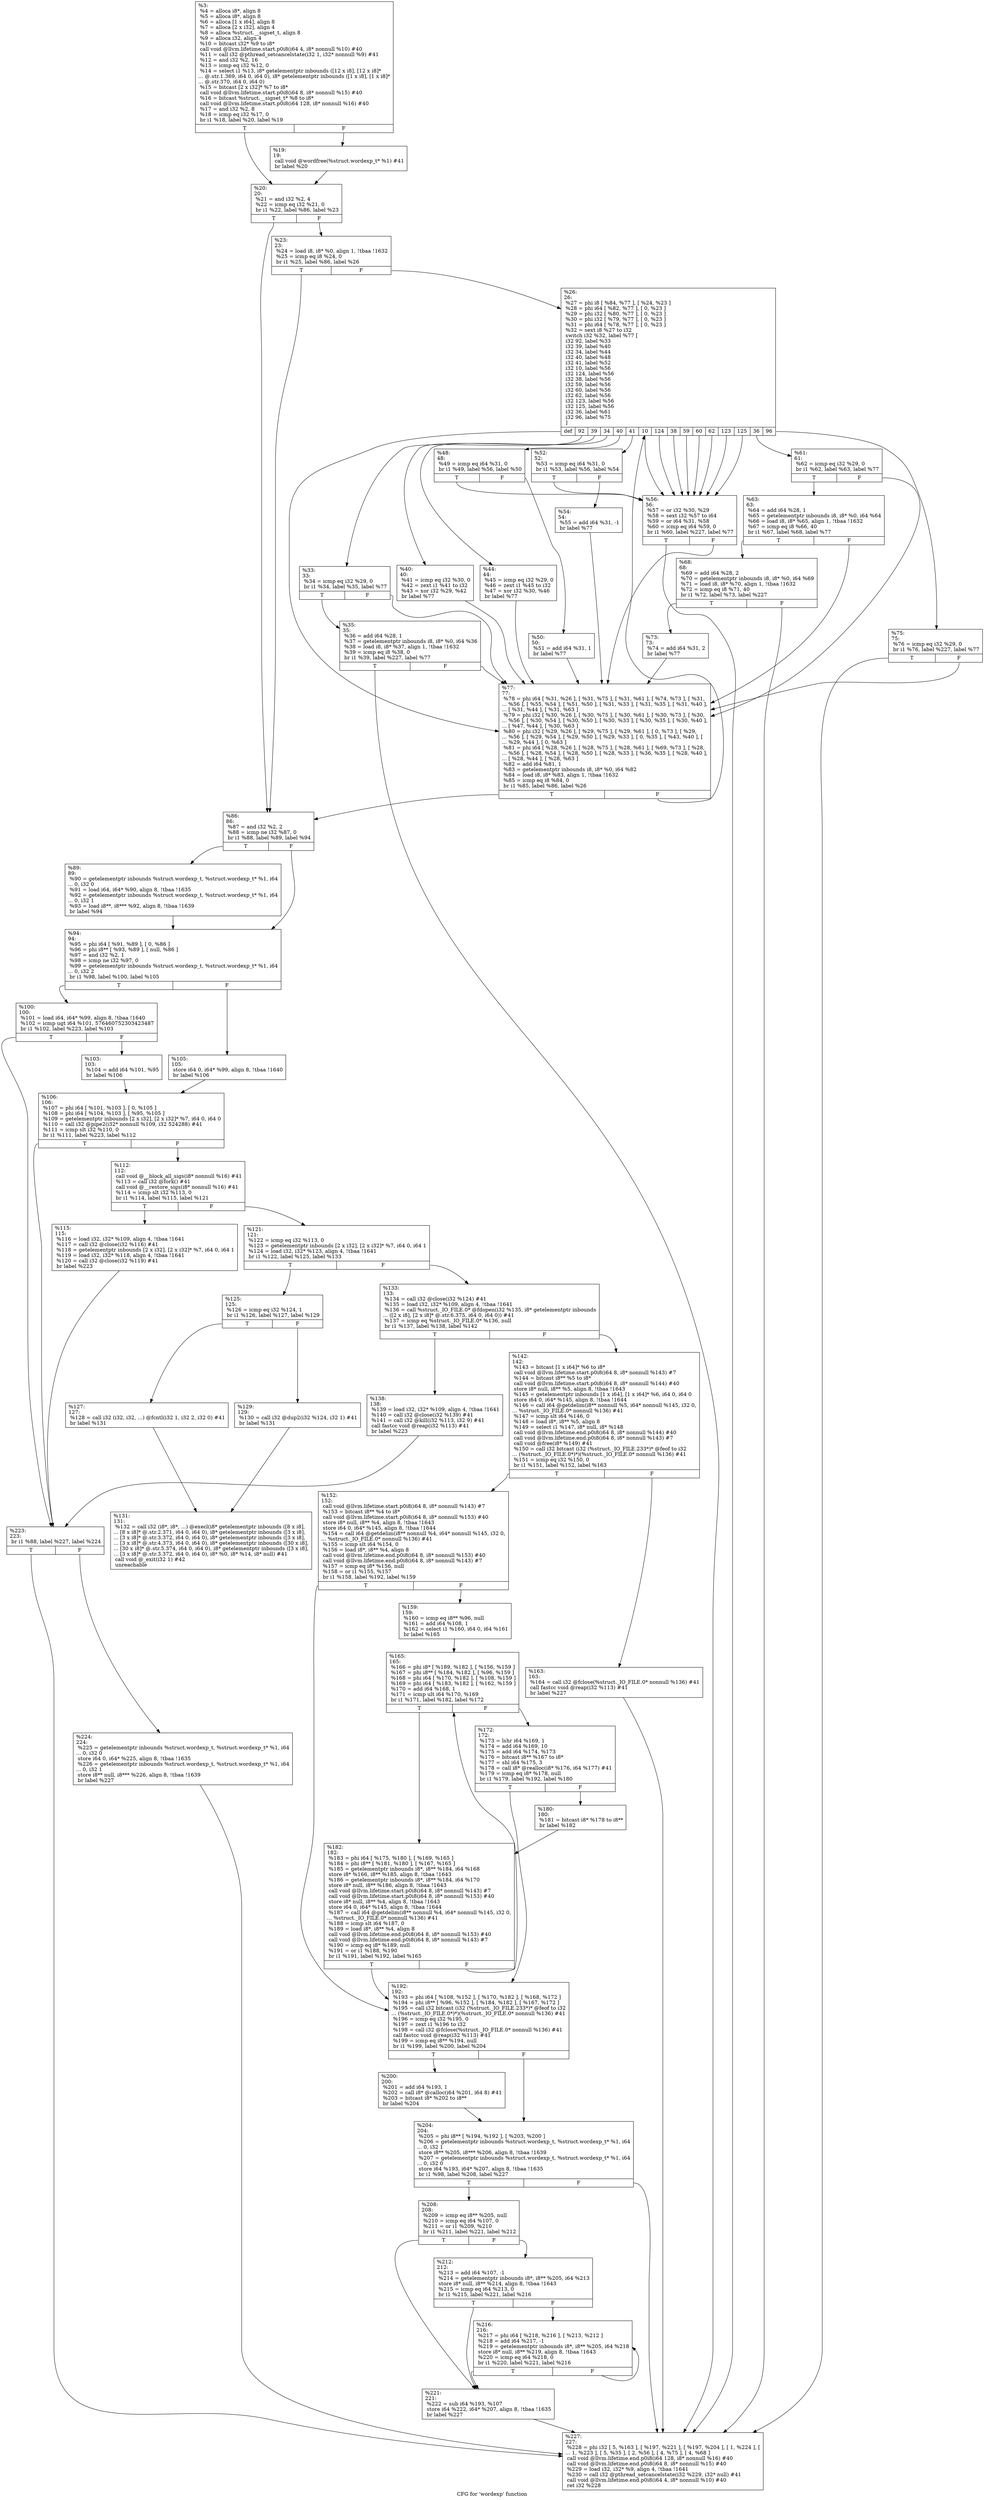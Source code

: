digraph "CFG for 'wordexp' function" {
	label="CFG for 'wordexp' function";

	Node0x1ce5940 [shape=record,label="{%3:\l  %4 = alloca i8*, align 8\l  %5 = alloca i8*, align 8\l  %6 = alloca [1 x i64], align 8\l  %7 = alloca [2 x i32], align 4\l  %8 = alloca %struct.__sigset_t, align 8\l  %9 = alloca i32, align 4\l  %10 = bitcast i32* %9 to i8*\l  call void @llvm.lifetime.start.p0i8(i64 4, i8* nonnull %10) #40\l  %11 = call i32 @pthread_setcancelstate(i32 1, i32* nonnull %9) #41\l  %12 = and i32 %2, 16\l  %13 = icmp eq i32 %12, 0\l  %14 = select i1 %13, i8* getelementptr inbounds ([12 x i8], [12 x i8]*\l... @.str.1.369, i64 0, i64 0), i8* getelementptr inbounds ([1 x i8], [1 x i8]*\l... @.str.370, i64 0, i64 0)\l  %15 = bitcast [2 x i32]* %7 to i8*\l  call void @llvm.lifetime.start.p0i8(i64 8, i8* nonnull %15) #40\l  %16 = bitcast %struct.__sigset_t* %8 to i8*\l  call void @llvm.lifetime.start.p0i8(i64 128, i8* nonnull %16) #40\l  %17 = and i32 %2, 8\l  %18 = icmp eq i32 %17, 0\l  br i1 %18, label %20, label %19\l|{<s0>T|<s1>F}}"];
	Node0x1ce5940:s0 -> Node0x1ce7e10;
	Node0x1ce5940:s1 -> Node0x1ce7d40;
	Node0x1ce7d40 [shape=record,label="{%19:\l19:                                               \l  call void @wordfree(%struct.wordexp_t* %1) #41\l  br label %20\l}"];
	Node0x1ce7d40 -> Node0x1ce7e10;
	Node0x1ce7e10 [shape=record,label="{%20:\l20:                                               \l  %21 = and i32 %2, 4\l  %22 = icmp eq i32 %21, 0\l  br i1 %22, label %86, label %23\l|{<s0>T|<s1>F}}"];
	Node0x1ce7e10:s0 -> Node0x1ce83b0;
	Node0x1ce7e10:s1 -> Node0x1ce7e60;
	Node0x1ce7e60 [shape=record,label="{%23:\l23:                                               \l  %24 = load i8, i8* %0, align 1, !tbaa !1632\l  %25 = icmp eq i8 %24, 0\l  br i1 %25, label %86, label %26\l|{<s0>T|<s1>F}}"];
	Node0x1ce7e60:s0 -> Node0x1ce83b0;
	Node0x1ce7e60:s1 -> Node0x1ce7eb0;
	Node0x1ce7eb0 [shape=record,label="{%26:\l26:                                               \l  %27 = phi i8 [ %84, %77 ], [ %24, %23 ]\l  %28 = phi i64 [ %82, %77 ], [ 0, %23 ]\l  %29 = phi i32 [ %80, %77 ], [ 0, %23 ]\l  %30 = phi i32 [ %79, %77 ], [ 0, %23 ]\l  %31 = phi i64 [ %78, %77 ], [ 0, %23 ]\l  %32 = sext i8 %27 to i32\l  switch i32 %32, label %77 [\l    i32 92, label %33\l    i32 39, label %40\l    i32 34, label %44\l    i32 40, label %48\l    i32 41, label %52\l    i32 10, label %56\l    i32 124, label %56\l    i32 38, label %56\l    i32 59, label %56\l    i32 60, label %56\l    i32 62, label %56\l    i32 123, label %56\l    i32 125, label %56\l    i32 36, label %61\l    i32 96, label %75\l  ]\l|{<s0>def|<s1>92|<s2>39|<s3>34|<s4>40|<s5>41|<s6>10|<s7>124|<s8>38|<s9>59|<s10>60|<s11>62|<s12>123|<s13>125|<s14>36|<s15>96}}"];
	Node0x1ce7eb0:s0 -> Node0x1ce8360;
	Node0x1ce7eb0:s1 -> Node0x1ce7f00;
	Node0x1ce7eb0:s2 -> Node0x1ce7fa0;
	Node0x1ce7eb0:s3 -> Node0x1ce7ff0;
	Node0x1ce7eb0:s4 -> Node0x1ce8040;
	Node0x1ce7eb0:s5 -> Node0x1ce80e0;
	Node0x1ce7eb0:s6 -> Node0x1ce8180;
	Node0x1ce7eb0:s7 -> Node0x1ce8180;
	Node0x1ce7eb0:s8 -> Node0x1ce8180;
	Node0x1ce7eb0:s9 -> Node0x1ce8180;
	Node0x1ce7eb0:s10 -> Node0x1ce8180;
	Node0x1ce7eb0:s11 -> Node0x1ce8180;
	Node0x1ce7eb0:s12 -> Node0x1ce8180;
	Node0x1ce7eb0:s13 -> Node0x1ce8180;
	Node0x1ce7eb0:s14 -> Node0x1ce81d0;
	Node0x1ce7eb0:s15 -> Node0x1ce8310;
	Node0x1ce7f00 [shape=record,label="{%33:\l33:                                               \l  %34 = icmp eq i32 %29, 0\l  br i1 %34, label %35, label %77\l|{<s0>T|<s1>F}}"];
	Node0x1ce7f00:s0 -> Node0x1ce7f50;
	Node0x1ce7f00:s1 -> Node0x1ce8360;
	Node0x1ce7f50 [shape=record,label="{%35:\l35:                                               \l  %36 = add i64 %28, 1\l  %37 = getelementptr inbounds i8, i8* %0, i64 %36\l  %38 = load i8, i8* %37, align 1, !tbaa !1632\l  %39 = icmp eq i8 %38, 0\l  br i1 %39, label %227, label %77\l|{<s0>T|<s1>F}}"];
	Node0x1ce7f50:s0 -> Node0x1ce8e00;
	Node0x1ce7f50:s1 -> Node0x1ce8360;
	Node0x1ce7fa0 [shape=record,label="{%40:\l40:                                               \l  %41 = icmp eq i32 %30, 0\l  %42 = zext i1 %41 to i32\l  %43 = xor i32 %29, %42\l  br label %77\l}"];
	Node0x1ce7fa0 -> Node0x1ce8360;
	Node0x1ce7ff0 [shape=record,label="{%44:\l44:                                               \l  %45 = icmp eq i32 %29, 0\l  %46 = zext i1 %45 to i32\l  %47 = xor i32 %30, %46\l  br label %77\l}"];
	Node0x1ce7ff0 -> Node0x1ce8360;
	Node0x1ce8040 [shape=record,label="{%48:\l48:                                               \l  %49 = icmp eq i64 %31, 0\l  br i1 %49, label %56, label %50\l|{<s0>T|<s1>F}}"];
	Node0x1ce8040:s0 -> Node0x1ce8180;
	Node0x1ce8040:s1 -> Node0x1ce8090;
	Node0x1ce8090 [shape=record,label="{%50:\l50:                                               \l  %51 = add i64 %31, 1\l  br label %77\l}"];
	Node0x1ce8090 -> Node0x1ce8360;
	Node0x1ce80e0 [shape=record,label="{%52:\l52:                                               \l  %53 = icmp eq i64 %31, 0\l  br i1 %53, label %56, label %54\l|{<s0>T|<s1>F}}"];
	Node0x1ce80e0:s0 -> Node0x1ce8180;
	Node0x1ce80e0:s1 -> Node0x1ce8130;
	Node0x1ce8130 [shape=record,label="{%54:\l54:                                               \l  %55 = add i64 %31, -1\l  br label %77\l}"];
	Node0x1ce8130 -> Node0x1ce8360;
	Node0x1ce8180 [shape=record,label="{%56:\l56:                                               \l  %57 = or i32 %30, %29\l  %58 = sext i32 %57 to i64\l  %59 = or i64 %31, %58\l  %60 = icmp eq i64 %59, 0\l  br i1 %60, label %227, label %77\l|{<s0>T|<s1>F}}"];
	Node0x1ce8180:s0 -> Node0x1ce8e00;
	Node0x1ce8180:s1 -> Node0x1ce8360;
	Node0x1ce81d0 [shape=record,label="{%61:\l61:                                               \l  %62 = icmp eq i32 %29, 0\l  br i1 %62, label %63, label %77\l|{<s0>T|<s1>F}}"];
	Node0x1ce81d0:s0 -> Node0x1ce8220;
	Node0x1ce81d0:s1 -> Node0x1ce8360;
	Node0x1ce8220 [shape=record,label="{%63:\l63:                                               \l  %64 = add i64 %28, 1\l  %65 = getelementptr inbounds i8, i8* %0, i64 %64\l  %66 = load i8, i8* %65, align 1, !tbaa !1632\l  %67 = icmp eq i8 %66, 40\l  br i1 %67, label %68, label %77\l|{<s0>T|<s1>F}}"];
	Node0x1ce8220:s0 -> Node0x1ce8270;
	Node0x1ce8220:s1 -> Node0x1ce8360;
	Node0x1ce8270 [shape=record,label="{%68:\l68:                                               \l  %69 = add i64 %28, 2\l  %70 = getelementptr inbounds i8, i8* %0, i64 %69\l  %71 = load i8, i8* %70, align 1, !tbaa !1632\l  %72 = icmp eq i8 %71, 40\l  br i1 %72, label %73, label %227\l|{<s0>T|<s1>F}}"];
	Node0x1ce8270:s0 -> Node0x1ce82c0;
	Node0x1ce8270:s1 -> Node0x1ce8e00;
	Node0x1ce82c0 [shape=record,label="{%73:\l73:                                               \l  %74 = add i64 %31, 2\l  br label %77\l}"];
	Node0x1ce82c0 -> Node0x1ce8360;
	Node0x1ce8310 [shape=record,label="{%75:\l75:                                               \l  %76 = icmp eq i32 %29, 0\l  br i1 %76, label %227, label %77\l|{<s0>T|<s1>F}}"];
	Node0x1ce8310:s0 -> Node0x1ce8e00;
	Node0x1ce8310:s1 -> Node0x1ce8360;
	Node0x1ce8360 [shape=record,label="{%77:\l77:                                               \l  %78 = phi i64 [ %31, %26 ], [ %31, %75 ], [ %31, %61 ], [ %74, %73 ], [ %31,\l... %56 ], [ %55, %54 ], [ %51, %50 ], [ %31, %33 ], [ %31, %35 ], [ %31, %40 ],\l... [ %31, %44 ], [ %31, %63 ]\l  %79 = phi i32 [ %30, %26 ], [ %30, %75 ], [ %30, %61 ], [ %30, %73 ], [ %30,\l... %56 ], [ %30, %54 ], [ %30, %50 ], [ %30, %33 ], [ %30, %35 ], [ %30, %40 ],\l... [ %47, %44 ], [ %30, %63 ]\l  %80 = phi i32 [ %29, %26 ], [ %29, %75 ], [ %29, %61 ], [ 0, %73 ], [ %29,\l... %56 ], [ %29, %54 ], [ %29, %50 ], [ %29, %33 ], [ 0, %35 ], [ %43, %40 ], [\l... %29, %44 ], [ 0, %63 ]\l  %81 = phi i64 [ %28, %26 ], [ %28, %75 ], [ %28, %61 ], [ %69, %73 ], [ %28,\l... %56 ], [ %28, %54 ], [ %28, %50 ], [ %28, %33 ], [ %36, %35 ], [ %28, %40 ],\l... [ %28, %44 ], [ %28, %63 ]\l  %82 = add i64 %81, 1\l  %83 = getelementptr inbounds i8, i8* %0, i64 %82\l  %84 = load i8, i8* %83, align 1, !tbaa !1632\l  %85 = icmp eq i8 %84, 0\l  br i1 %85, label %86, label %26\l|{<s0>T|<s1>F}}"];
	Node0x1ce8360:s0 -> Node0x1ce83b0;
	Node0x1ce8360:s1 -> Node0x1ce7eb0;
	Node0x1ce83b0 [shape=record,label="{%86:\l86:                                               \l  %87 = and i32 %2, 2\l  %88 = icmp ne i32 %87, 0\l  br i1 %88, label %89, label %94\l|{<s0>T|<s1>F}}"];
	Node0x1ce83b0:s0 -> Node0x1ce8400;
	Node0x1ce83b0:s1 -> Node0x1ce8450;
	Node0x1ce8400 [shape=record,label="{%89:\l89:                                               \l  %90 = getelementptr inbounds %struct.wordexp_t, %struct.wordexp_t* %1, i64\l... 0, i32 0\l  %91 = load i64, i64* %90, align 8, !tbaa !1635\l  %92 = getelementptr inbounds %struct.wordexp_t, %struct.wordexp_t* %1, i64\l... 0, i32 1\l  %93 = load i8**, i8*** %92, align 8, !tbaa !1639\l  br label %94\l}"];
	Node0x1ce8400 -> Node0x1ce8450;
	Node0x1ce8450 [shape=record,label="{%94:\l94:                                               \l  %95 = phi i64 [ %91, %89 ], [ 0, %86 ]\l  %96 = phi i8** [ %93, %89 ], [ null, %86 ]\l  %97 = and i32 %2, 1\l  %98 = icmp ne i32 %97, 0\l  %99 = getelementptr inbounds %struct.wordexp_t, %struct.wordexp_t* %1, i64\l... 0, i32 2\l  br i1 %98, label %100, label %105\l|{<s0>T|<s1>F}}"];
	Node0x1ce8450:s0 -> Node0x1ce84a0;
	Node0x1ce8450:s1 -> Node0x1ce8540;
	Node0x1ce84a0 [shape=record,label="{%100:\l100:                                              \l  %101 = load i64, i64* %99, align 8, !tbaa !1640\l  %102 = icmp ugt i64 %101, 576460752303423487\l  br i1 %102, label %223, label %103\l|{<s0>T|<s1>F}}"];
	Node0x1ce84a0:s0 -> Node0x1ce8d60;
	Node0x1ce84a0:s1 -> Node0x1ce84f0;
	Node0x1ce84f0 [shape=record,label="{%103:\l103:                                              \l  %104 = add i64 %101, %95\l  br label %106\l}"];
	Node0x1ce84f0 -> Node0x1ce8590;
	Node0x1ce8540 [shape=record,label="{%105:\l105:                                              \l  store i64 0, i64* %99, align 8, !tbaa !1640\l  br label %106\l}"];
	Node0x1ce8540 -> Node0x1ce8590;
	Node0x1ce8590 [shape=record,label="{%106:\l106:                                              \l  %107 = phi i64 [ %101, %103 ], [ 0, %105 ]\l  %108 = phi i64 [ %104, %103 ], [ %95, %105 ]\l  %109 = getelementptr inbounds [2 x i32], [2 x i32]* %7, i64 0, i64 0\l  %110 = call i32 @pipe2(i32* nonnull %109, i32 524288) #41\l  %111 = icmp slt i32 %110, 0\l  br i1 %111, label %223, label %112\l|{<s0>T|<s1>F}}"];
	Node0x1ce8590:s0 -> Node0x1ce8d60;
	Node0x1ce8590:s1 -> Node0x1ce85e0;
	Node0x1ce85e0 [shape=record,label="{%112:\l112:                                              \l  call void @__block_all_sigs(i8* nonnull %16) #41\l  %113 = call i32 @fork() #41\l  call void @__restore_sigs(i8* nonnull %16) #41\l  %114 = icmp slt i32 %113, 0\l  br i1 %114, label %115, label %121\l|{<s0>T|<s1>F}}"];
	Node0x1ce85e0:s0 -> Node0x1ce8630;
	Node0x1ce85e0:s1 -> Node0x1ce8680;
	Node0x1ce8630 [shape=record,label="{%115:\l115:                                              \l  %116 = load i32, i32* %109, align 4, !tbaa !1641\l  %117 = call i32 @close(i32 %116) #41\l  %118 = getelementptr inbounds [2 x i32], [2 x i32]* %7, i64 0, i64 1\l  %119 = load i32, i32* %118, align 4, !tbaa !1641\l  %120 = call i32 @close(i32 %119) #41\l  br label %223\l}"];
	Node0x1ce8630 -> Node0x1ce8d60;
	Node0x1ce8680 [shape=record,label="{%121:\l121:                                              \l  %122 = icmp eq i32 %113, 0\l  %123 = getelementptr inbounds [2 x i32], [2 x i32]* %7, i64 0, i64 1\l  %124 = load i32, i32* %123, align 4, !tbaa !1641\l  br i1 %122, label %125, label %133\l|{<s0>T|<s1>F}}"];
	Node0x1ce8680:s0 -> Node0x1ce86d0;
	Node0x1ce8680:s1 -> Node0x1ce8810;
	Node0x1ce86d0 [shape=record,label="{%125:\l125:                                              \l  %126 = icmp eq i32 %124, 1\l  br i1 %126, label %127, label %129\l|{<s0>T|<s1>F}}"];
	Node0x1ce86d0:s0 -> Node0x1ce8720;
	Node0x1ce86d0:s1 -> Node0x1ce8770;
	Node0x1ce8720 [shape=record,label="{%127:\l127:                                              \l  %128 = call i32 (i32, i32, ...) @fcntl(i32 1, i32 2, i32 0) #41\l  br label %131\l}"];
	Node0x1ce8720 -> Node0x1ce87c0;
	Node0x1ce8770 [shape=record,label="{%129:\l129:                                              \l  %130 = call i32 @dup2(i32 %124, i32 1) #41\l  br label %131\l}"];
	Node0x1ce8770 -> Node0x1ce87c0;
	Node0x1ce87c0 [shape=record,label="{%131:\l131:                                              \l  %132 = call i32 (i8*, i8*, ...) @execl(i8* getelementptr inbounds ([8 x i8],\l... [8 x i8]* @.str.2.371, i64 0, i64 0), i8* getelementptr inbounds ([3 x i8],\l... [3 x i8]* @.str.3.372, i64 0, i64 0), i8* getelementptr inbounds ([3 x i8],\l... [3 x i8]* @.str.4.373, i64 0, i64 0), i8* getelementptr inbounds ([30 x i8],\l... [30 x i8]* @.str.5.374, i64 0, i64 0), i8* getelementptr inbounds ([3 x i8],\l... [3 x i8]* @.str.3.372, i64 0, i64 0), i8* %0, i8* %14, i8* null) #41\l  call void @_exit(i32 1) #42\l  unreachable\l}"];
	Node0x1ce8810 [shape=record,label="{%133:\l133:                                              \l  %134 = call i32 @close(i32 %124) #41\l  %135 = load i32, i32* %109, align 4, !tbaa !1641\l  %136 = call %struct._IO_FILE.0* @fdopen(i32 %135, i8* getelementptr inbounds\l... ([2 x i8], [2 x i8]* @.str.6.375, i64 0, i64 0)) #41\l  %137 = icmp eq %struct._IO_FILE.0* %136, null\l  br i1 %137, label %138, label %142\l|{<s0>T|<s1>F}}"];
	Node0x1ce8810:s0 -> Node0x1ce8860;
	Node0x1ce8810:s1 -> Node0x1ce88b0;
	Node0x1ce8860 [shape=record,label="{%138:\l138:                                              \l  %139 = load i32, i32* %109, align 4, !tbaa !1641\l  %140 = call i32 @close(i32 %139) #41\l  %141 = call i32 @kill(i32 %113, i32 9) #41\l  call fastcc void @reap(i32 %113) #41\l  br label %223\l}"];
	Node0x1ce8860 -> Node0x1ce8d60;
	Node0x1ce88b0 [shape=record,label="{%142:\l142:                                              \l  %143 = bitcast [1 x i64]* %6 to i8*\l  call void @llvm.lifetime.start.p0i8(i64 8, i8* nonnull %143) #7\l  %144 = bitcast i8** %5 to i8*\l  call void @llvm.lifetime.start.p0i8(i64 8, i8* nonnull %144) #40\l  store i8* null, i8** %5, align 8, !tbaa !1643\l  %145 = getelementptr inbounds [1 x i64], [1 x i64]* %6, i64 0, i64 0\l  store i64 0, i64* %145, align 8, !tbaa !1644\l  %146 = call i64 @getdelim(i8** nonnull %5, i64* nonnull %145, i32 0,\l... %struct._IO_FILE.0* nonnull %136) #41\l  %147 = icmp slt i64 %146, 0\l  %148 = load i8*, i8** %5, align 8\l  %149 = select i1 %147, i8* null, i8* %148\l  call void @llvm.lifetime.end.p0i8(i64 8, i8* nonnull %144) #40\l  call void @llvm.lifetime.end.p0i8(i64 8, i8* nonnull %143) #7\l  call void @free(i8* %149) #41\l  %150 = call i32 bitcast (i32 (%struct._IO_FILE.233*)* @feof to i32\l... (%struct._IO_FILE.0*)*)(%struct._IO_FILE.0* nonnull %136) #41\l  %151 = icmp eq i32 %150, 0\l  br i1 %151, label %152, label %163\l|{<s0>T|<s1>F}}"];
	Node0x1ce88b0:s0 -> Node0x1ce8900;
	Node0x1ce88b0:s1 -> Node0x1ce89a0;
	Node0x1ce8900 [shape=record,label="{%152:\l152:                                              \l  call void @llvm.lifetime.start.p0i8(i64 8, i8* nonnull %143) #7\l  %153 = bitcast i8** %4 to i8*\l  call void @llvm.lifetime.start.p0i8(i64 8, i8* nonnull %153) #40\l  store i8* null, i8** %4, align 8, !tbaa !1643\l  store i64 0, i64* %145, align 8, !tbaa !1644\l  %154 = call i64 @getdelim(i8** nonnull %4, i64* nonnull %145, i32 0,\l... %struct._IO_FILE.0* nonnull %136) #41\l  %155 = icmp slt i64 %154, 0\l  %156 = load i8*, i8** %4, align 8\l  call void @llvm.lifetime.end.p0i8(i64 8, i8* nonnull %153) #40\l  call void @llvm.lifetime.end.p0i8(i64 8, i8* nonnull %143) #7\l  %157 = icmp eq i8* %156, null\l  %158 = or i1 %155, %157\l  br i1 %158, label %192, label %159\l|{<s0>T|<s1>F}}"];
	Node0x1ce8900:s0 -> Node0x1ce8b30;
	Node0x1ce8900:s1 -> Node0x1ce8950;
	Node0x1ce8950 [shape=record,label="{%159:\l159:                                              \l  %160 = icmp eq i8** %96, null\l  %161 = add i64 %108, 1\l  %162 = select i1 %160, i64 0, i64 %161\l  br label %165\l}"];
	Node0x1ce8950 -> Node0x1ce89f0;
	Node0x1ce89a0 [shape=record,label="{%163:\l163:                                              \l  %164 = call i32 @fclose(%struct._IO_FILE.0* nonnull %136) #41\l  call fastcc void @reap(i32 %113) #41\l  br label %227\l}"];
	Node0x1ce89a0 -> Node0x1ce8e00;
	Node0x1ce89f0 [shape=record,label="{%165:\l165:                                              \l  %166 = phi i8* [ %189, %182 ], [ %156, %159 ]\l  %167 = phi i8** [ %184, %182 ], [ %96, %159 ]\l  %168 = phi i64 [ %170, %182 ], [ %108, %159 ]\l  %169 = phi i64 [ %183, %182 ], [ %162, %159 ]\l  %170 = add i64 %168, 1\l  %171 = icmp ult i64 %170, %169\l  br i1 %171, label %182, label %172\l|{<s0>T|<s1>F}}"];
	Node0x1ce89f0:s0 -> Node0x1ce8ae0;
	Node0x1ce89f0:s1 -> Node0x1ce8a40;
	Node0x1ce8a40 [shape=record,label="{%172:\l172:                                              \l  %173 = lshr i64 %169, 1\l  %174 = add i64 %169, 10\l  %175 = add i64 %174, %173\l  %176 = bitcast i8** %167 to i8*\l  %177 = shl i64 %175, 3\l  %178 = call i8* @realloc(i8* %176, i64 %177) #41\l  %179 = icmp eq i8* %178, null\l  br i1 %179, label %192, label %180\l|{<s0>T|<s1>F}}"];
	Node0x1ce8a40:s0 -> Node0x1ce8b30;
	Node0x1ce8a40:s1 -> Node0x1ce8a90;
	Node0x1ce8a90 [shape=record,label="{%180:\l180:                                              \l  %181 = bitcast i8* %178 to i8**\l  br label %182\l}"];
	Node0x1ce8a90 -> Node0x1ce8ae0;
	Node0x1ce8ae0 [shape=record,label="{%182:\l182:                                              \l  %183 = phi i64 [ %175, %180 ], [ %169, %165 ]\l  %184 = phi i8** [ %181, %180 ], [ %167, %165 ]\l  %185 = getelementptr inbounds i8*, i8** %184, i64 %168\l  store i8* %166, i8** %185, align 8, !tbaa !1643\l  %186 = getelementptr inbounds i8*, i8** %184, i64 %170\l  store i8* null, i8** %186, align 8, !tbaa !1643\l  call void @llvm.lifetime.start.p0i8(i64 8, i8* nonnull %143) #7\l  call void @llvm.lifetime.start.p0i8(i64 8, i8* nonnull %153) #40\l  store i8* null, i8** %4, align 8, !tbaa !1643\l  store i64 0, i64* %145, align 8, !tbaa !1644\l  %187 = call i64 @getdelim(i8** nonnull %4, i64* nonnull %145, i32 0,\l... %struct._IO_FILE.0* nonnull %136) #41\l  %188 = icmp slt i64 %187, 0\l  %189 = load i8*, i8** %4, align 8\l  call void @llvm.lifetime.end.p0i8(i64 8, i8* nonnull %153) #40\l  call void @llvm.lifetime.end.p0i8(i64 8, i8* nonnull %143) #7\l  %190 = icmp eq i8* %189, null\l  %191 = or i1 %188, %190\l  br i1 %191, label %192, label %165\l|{<s0>T|<s1>F}}"];
	Node0x1ce8ae0:s0 -> Node0x1ce8b30;
	Node0x1ce8ae0:s1 -> Node0x1ce89f0;
	Node0x1ce8b30 [shape=record,label="{%192:\l192:                                              \l  %193 = phi i64 [ %108, %152 ], [ %170, %182 ], [ %168, %172 ]\l  %194 = phi i8** [ %96, %152 ], [ %184, %182 ], [ %167, %172 ]\l  %195 = call i32 bitcast (i32 (%struct._IO_FILE.233*)* @feof to i32\l... (%struct._IO_FILE.0*)*)(%struct._IO_FILE.0* nonnull %136) #41\l  %196 = icmp eq i32 %195, 0\l  %197 = zext i1 %196 to i32\l  %198 = call i32 @fclose(%struct._IO_FILE.0* nonnull %136) #41\l  call fastcc void @reap(i32 %113) #41\l  %199 = icmp eq i8** %194, null\l  br i1 %199, label %200, label %204\l|{<s0>T|<s1>F}}"];
	Node0x1ce8b30:s0 -> Node0x1ce8b80;
	Node0x1ce8b30:s1 -> Node0x1ce8bd0;
	Node0x1ce8b80 [shape=record,label="{%200:\l200:                                              \l  %201 = add i64 %193, 1\l  %202 = call i8* @calloc(i64 %201, i64 8) #41\l  %203 = bitcast i8* %202 to i8**\l  br label %204\l}"];
	Node0x1ce8b80 -> Node0x1ce8bd0;
	Node0x1ce8bd0 [shape=record,label="{%204:\l204:                                              \l  %205 = phi i8** [ %194, %192 ], [ %203, %200 ]\l  %206 = getelementptr inbounds %struct.wordexp_t, %struct.wordexp_t* %1, i64\l... 0, i32 1\l  store i8** %205, i8*** %206, align 8, !tbaa !1639\l  %207 = getelementptr inbounds %struct.wordexp_t, %struct.wordexp_t* %1, i64\l... 0, i32 0\l  store i64 %193, i64* %207, align 8, !tbaa !1635\l  br i1 %98, label %208, label %227\l|{<s0>T|<s1>F}}"];
	Node0x1ce8bd0:s0 -> Node0x1ce8c20;
	Node0x1ce8bd0:s1 -> Node0x1ce8e00;
	Node0x1ce8c20 [shape=record,label="{%208:\l208:                                              \l  %209 = icmp eq i8** %205, null\l  %210 = icmp eq i64 %107, 0\l  %211 = or i1 %209, %210\l  br i1 %211, label %221, label %212\l|{<s0>T|<s1>F}}"];
	Node0x1ce8c20:s0 -> Node0x1ce8d10;
	Node0x1ce8c20:s1 -> Node0x1ce8c70;
	Node0x1ce8c70 [shape=record,label="{%212:\l212:                                              \l  %213 = add i64 %107, -1\l  %214 = getelementptr inbounds i8*, i8** %205, i64 %213\l  store i8* null, i8** %214, align 8, !tbaa !1643\l  %215 = icmp eq i64 %213, 0\l  br i1 %215, label %221, label %216\l|{<s0>T|<s1>F}}"];
	Node0x1ce8c70:s0 -> Node0x1ce8d10;
	Node0x1ce8c70:s1 -> Node0x1ce8cc0;
	Node0x1ce8cc0 [shape=record,label="{%216:\l216:                                              \l  %217 = phi i64 [ %218, %216 ], [ %213, %212 ]\l  %218 = add i64 %217, -1\l  %219 = getelementptr inbounds i8*, i8** %205, i64 %218\l  store i8* null, i8** %219, align 8, !tbaa !1643\l  %220 = icmp eq i64 %218, 0\l  br i1 %220, label %221, label %216\l|{<s0>T|<s1>F}}"];
	Node0x1ce8cc0:s0 -> Node0x1ce8d10;
	Node0x1ce8cc0:s1 -> Node0x1ce8cc0;
	Node0x1ce8d10 [shape=record,label="{%221:\l221:                                              \l  %222 = sub i64 %193, %107\l  store i64 %222, i64* %207, align 8, !tbaa !1635\l  br label %227\l}"];
	Node0x1ce8d10 -> Node0x1ce8e00;
	Node0x1ce8d60 [shape=record,label="{%223:\l223:                                              \l  br i1 %88, label %227, label %224\l|{<s0>T|<s1>F}}"];
	Node0x1ce8d60:s0 -> Node0x1ce8e00;
	Node0x1ce8d60:s1 -> Node0x1ce8db0;
	Node0x1ce8db0 [shape=record,label="{%224:\l224:                                              \l  %225 = getelementptr inbounds %struct.wordexp_t, %struct.wordexp_t* %1, i64\l... 0, i32 0\l  store i64 0, i64* %225, align 8, !tbaa !1635\l  %226 = getelementptr inbounds %struct.wordexp_t, %struct.wordexp_t* %1, i64\l... 0, i32 1\l  store i8** null, i8*** %226, align 8, !tbaa !1639\l  br label %227\l}"];
	Node0x1ce8db0 -> Node0x1ce8e00;
	Node0x1ce8e00 [shape=record,label="{%227:\l227:                                              \l  %228 = phi i32 [ 5, %163 ], [ %197, %221 ], [ %197, %204 ], [ 1, %224 ], [\l... 1, %223 ], [ 5, %35 ], [ 2, %56 ], [ 4, %75 ], [ 4, %68 ]\l  call void @llvm.lifetime.end.p0i8(i64 128, i8* nonnull %16) #40\l  call void @llvm.lifetime.end.p0i8(i64 8, i8* nonnull %15) #40\l  %229 = load i32, i32* %9, align 4, !tbaa !1641\l  %230 = call i32 @pthread_setcancelstate(i32 %229, i32* null) #41\l  call void @llvm.lifetime.end.p0i8(i64 4, i8* nonnull %10) #40\l  ret i32 %228\l}"];
}

